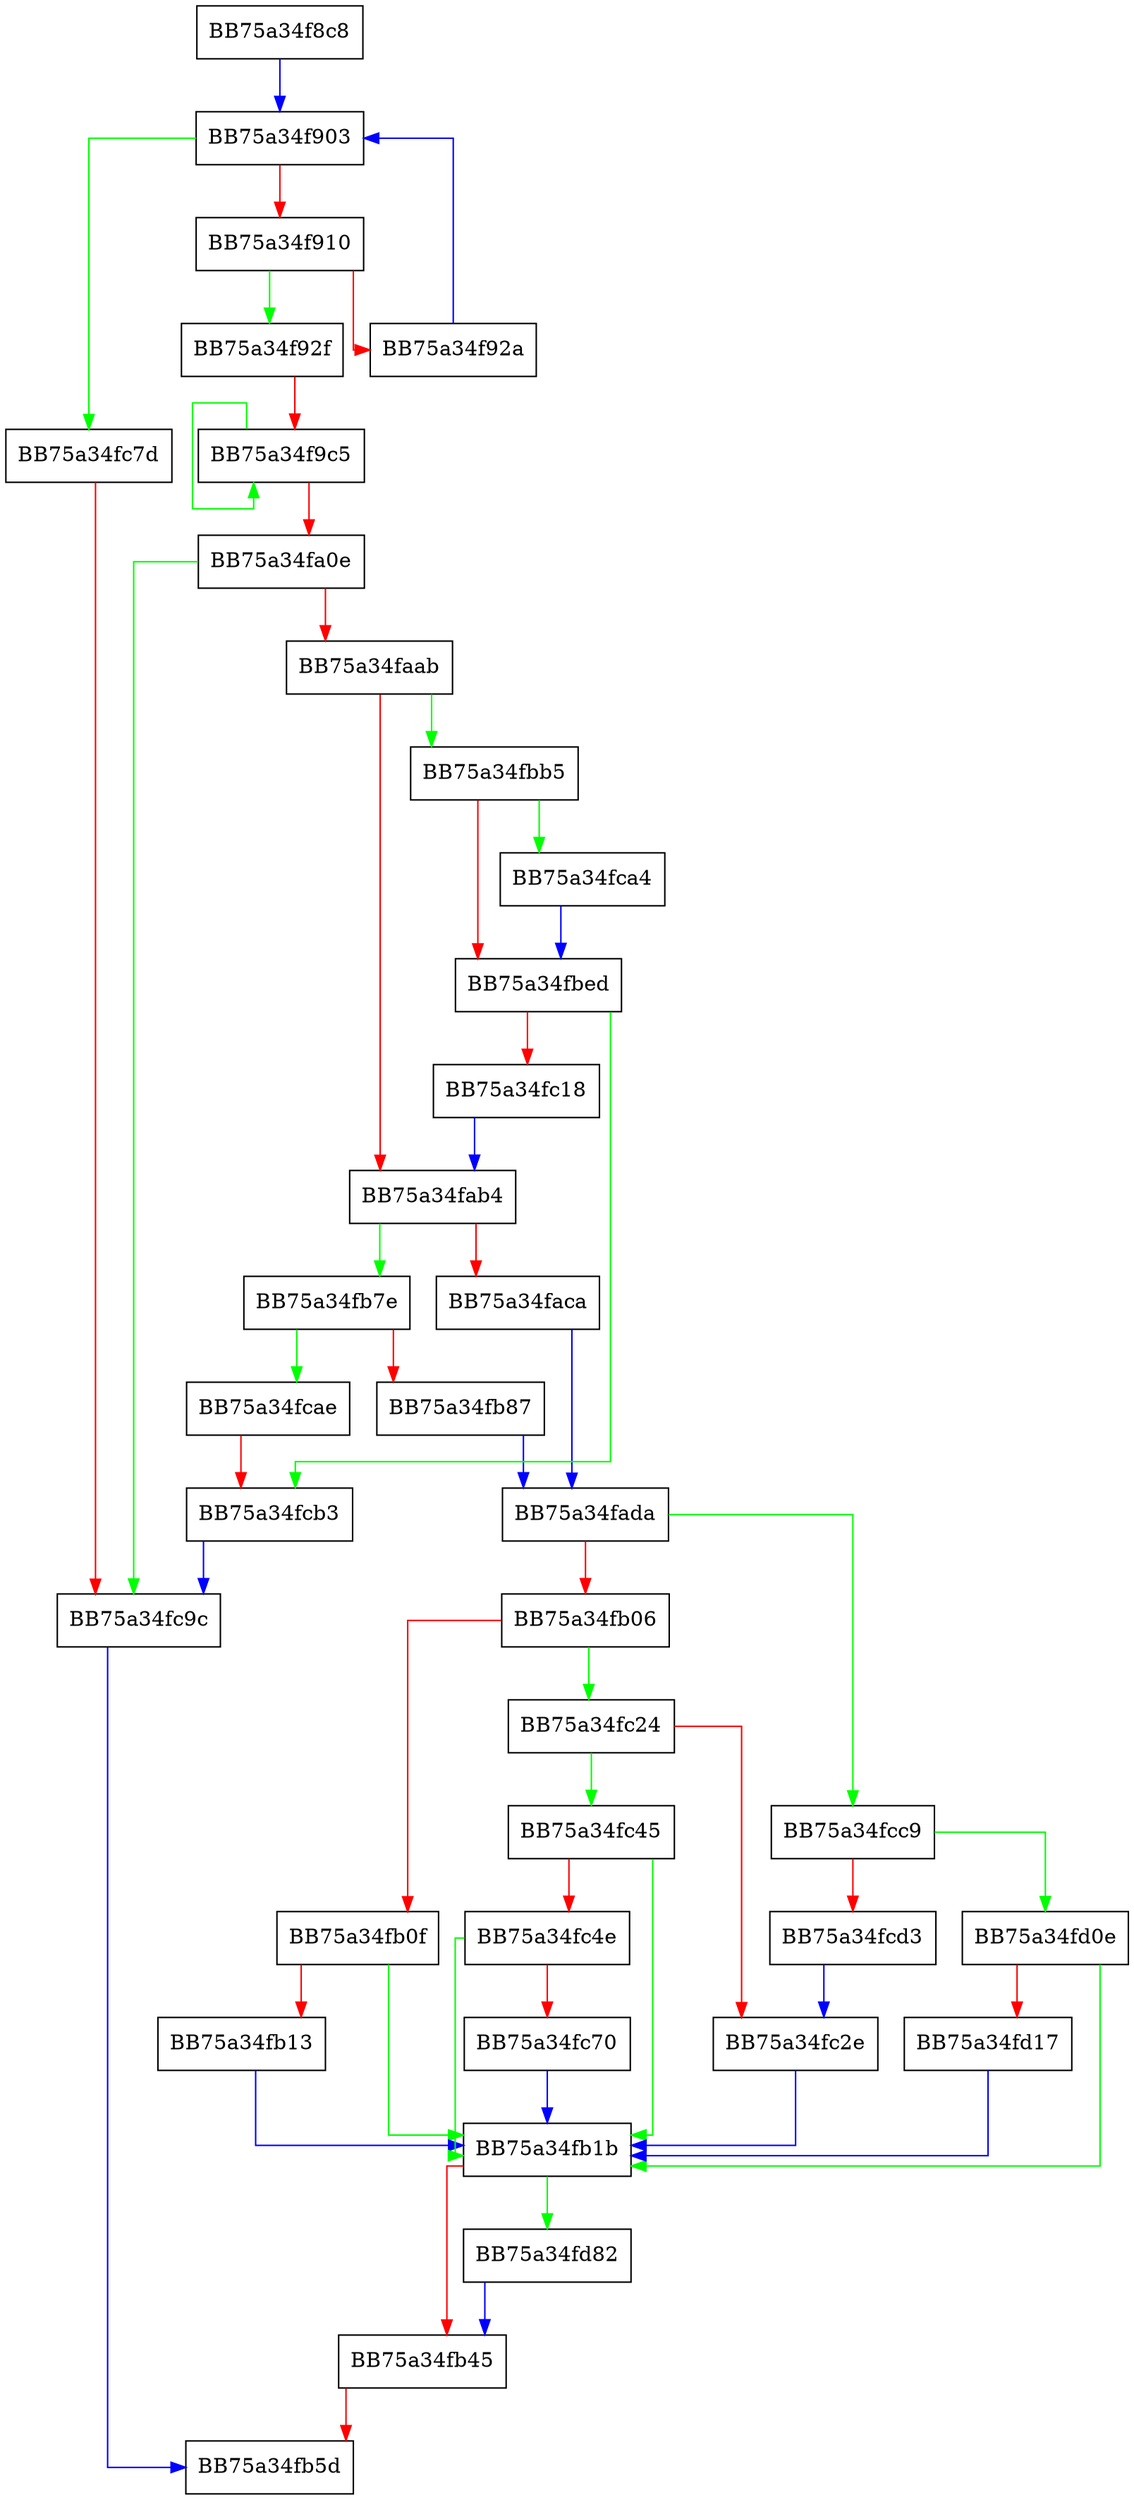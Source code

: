 digraph pe_create_CTX_EX_base {
  node [shape="box"];
  graph [splines=ortho];
  BB75a34f8c8 -> BB75a34f903 [color="blue"];
  BB75a34f903 -> BB75a34fc7d [color="green"];
  BB75a34f903 -> BB75a34f910 [color="red"];
  BB75a34f910 -> BB75a34f92f [color="green"];
  BB75a34f910 -> BB75a34f92a [color="red"];
  BB75a34f92a -> BB75a34f903 [color="blue"];
  BB75a34f92f -> BB75a34f9c5 [color="red"];
  BB75a34f9c5 -> BB75a34f9c5 [color="green"];
  BB75a34f9c5 -> BB75a34fa0e [color="red"];
  BB75a34fa0e -> BB75a34fc9c [color="green"];
  BB75a34fa0e -> BB75a34faab [color="red"];
  BB75a34faab -> BB75a34fbb5 [color="green"];
  BB75a34faab -> BB75a34fab4 [color="red"];
  BB75a34fab4 -> BB75a34fb7e [color="green"];
  BB75a34fab4 -> BB75a34faca [color="red"];
  BB75a34faca -> BB75a34fada [color="blue"];
  BB75a34fada -> BB75a34fcc9 [color="green"];
  BB75a34fada -> BB75a34fb06 [color="red"];
  BB75a34fb06 -> BB75a34fc24 [color="green"];
  BB75a34fb06 -> BB75a34fb0f [color="red"];
  BB75a34fb0f -> BB75a34fb1b [color="green"];
  BB75a34fb0f -> BB75a34fb13 [color="red"];
  BB75a34fb13 -> BB75a34fb1b [color="blue"];
  BB75a34fb1b -> BB75a34fd82 [color="green"];
  BB75a34fb1b -> BB75a34fb45 [color="red"];
  BB75a34fb45 -> BB75a34fb5d [color="red"];
  BB75a34fb7e -> BB75a34fcae [color="green"];
  BB75a34fb7e -> BB75a34fb87 [color="red"];
  BB75a34fb87 -> BB75a34fada [color="blue"];
  BB75a34fbb5 -> BB75a34fca4 [color="green"];
  BB75a34fbb5 -> BB75a34fbed [color="red"];
  BB75a34fbed -> BB75a34fcb3 [color="green"];
  BB75a34fbed -> BB75a34fc18 [color="red"];
  BB75a34fc18 -> BB75a34fab4 [color="blue"];
  BB75a34fc24 -> BB75a34fc45 [color="green"];
  BB75a34fc24 -> BB75a34fc2e [color="red"];
  BB75a34fc2e -> BB75a34fb1b [color="blue"];
  BB75a34fc45 -> BB75a34fb1b [color="green"];
  BB75a34fc45 -> BB75a34fc4e [color="red"];
  BB75a34fc4e -> BB75a34fb1b [color="green"];
  BB75a34fc4e -> BB75a34fc70 [color="red"];
  BB75a34fc70 -> BB75a34fb1b [color="blue"];
  BB75a34fc7d -> BB75a34fc9c [color="red"];
  BB75a34fc9c -> BB75a34fb5d [color="blue"];
  BB75a34fca4 -> BB75a34fbed [color="blue"];
  BB75a34fcae -> BB75a34fcb3 [color="red"];
  BB75a34fcb3 -> BB75a34fc9c [color="blue"];
  BB75a34fcc9 -> BB75a34fd0e [color="green"];
  BB75a34fcc9 -> BB75a34fcd3 [color="red"];
  BB75a34fcd3 -> BB75a34fc2e [color="blue"];
  BB75a34fd0e -> BB75a34fb1b [color="green"];
  BB75a34fd0e -> BB75a34fd17 [color="red"];
  BB75a34fd17 -> BB75a34fb1b [color="blue"];
  BB75a34fd82 -> BB75a34fb45 [color="blue"];
}